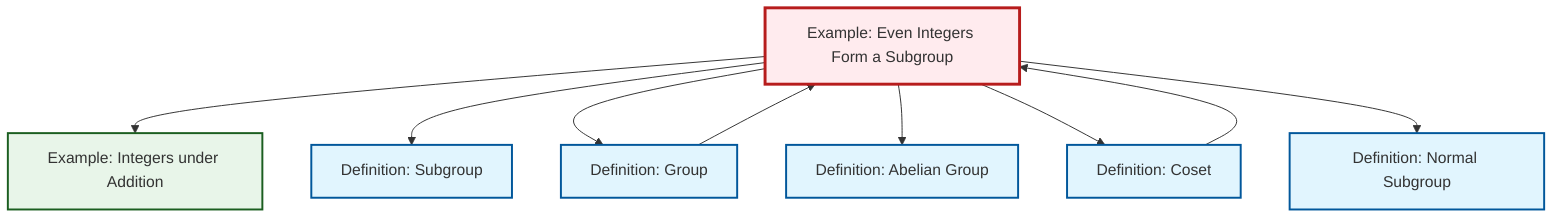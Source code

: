 graph TD
    classDef definition fill:#e1f5fe,stroke:#01579b,stroke-width:2px
    classDef theorem fill:#f3e5f5,stroke:#4a148c,stroke-width:2px
    classDef axiom fill:#fff3e0,stroke:#e65100,stroke-width:2px
    classDef example fill:#e8f5e9,stroke:#1b5e20,stroke-width:2px
    classDef current fill:#ffebee,stroke:#b71c1c,stroke-width:3px
    ex-even-integers-subgroup["Example: Even Integers Form a Subgroup"]:::example
    def-coset["Definition: Coset"]:::definition
    ex-integers-addition["Example: Integers under Addition"]:::example
    def-subgroup["Definition: Subgroup"]:::definition
    def-group["Definition: Group"]:::definition
    def-abelian-group["Definition: Abelian Group"]:::definition
    def-normal-subgroup["Definition: Normal Subgroup"]:::definition
    ex-even-integers-subgroup --> ex-integers-addition
    def-group --> ex-even-integers-subgroup
    ex-even-integers-subgroup --> def-subgroup
    ex-even-integers-subgroup --> def-group
    ex-even-integers-subgroup --> def-abelian-group
    def-coset --> ex-even-integers-subgroup
    ex-even-integers-subgroup --> def-coset
    ex-even-integers-subgroup --> def-normal-subgroup
    class ex-even-integers-subgroup current